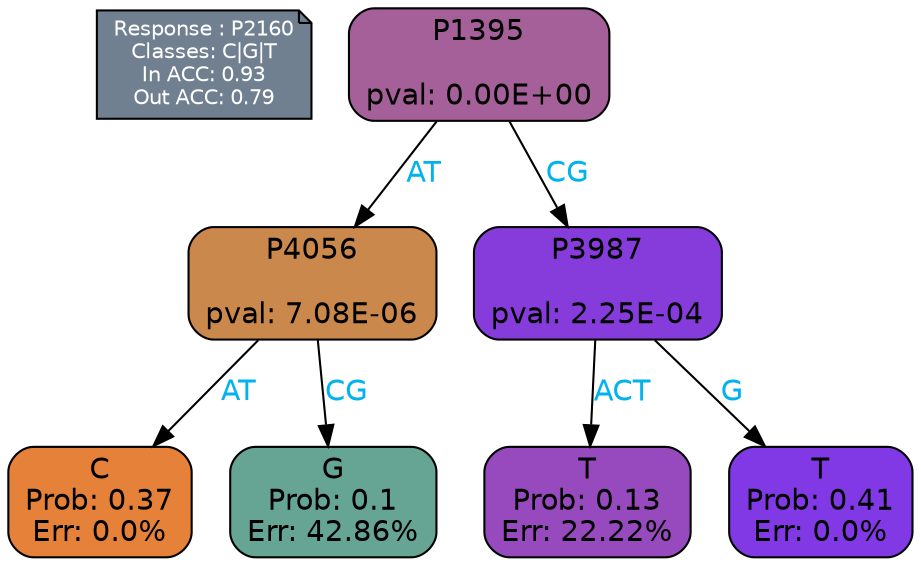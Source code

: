 digraph Tree {
node [shape=box, style="filled, rounded", color="black", fontname=helvetica] ;
graph [ranksep=equally, splines=polylines, bgcolor=transparent, dpi=600] ;
edge [fontname=helvetica] ;
LEGEND [label="Response : P2160
Classes: C|G|T
In ACC: 0.93
Out ACC: 0.79
",shape=note,align=left,style=filled,fillcolor="slategray",fontcolor="white",fontsize=10];1 [label="P1395

pval: 0.00E+00", fillcolor="#a56099"] ;
2 [label="P4056

pval: 7.08E-06", fillcolor="#ca884c"] ;
3 [label="C
Prob: 0.37
Err: 0.0%", fillcolor="#e58139"] ;
4 [label="G
Prob: 0.1
Err: 42.86%", fillcolor="#66a593"] ;
5 [label="P3987

pval: 2.25E-04", fillcolor="#863cdb"] ;
6 [label="T
Prob: 0.13
Err: 22.22%", fillcolor="#9749be"] ;
7 [label="T
Prob: 0.41
Err: 0.0%", fillcolor="#8139e5"] ;
1 -> 2 [label="AT",fontcolor=deepskyblue2] ;
1 -> 5 [label="CG",fontcolor=deepskyblue2] ;
2 -> 3 [label="AT",fontcolor=deepskyblue2] ;
2 -> 4 [label="CG",fontcolor=deepskyblue2] ;
5 -> 6 [label="ACT",fontcolor=deepskyblue2] ;
5 -> 7 [label="G",fontcolor=deepskyblue2] ;
{rank = same; 3;4;6;7;}{rank = same; LEGEND;1;}}